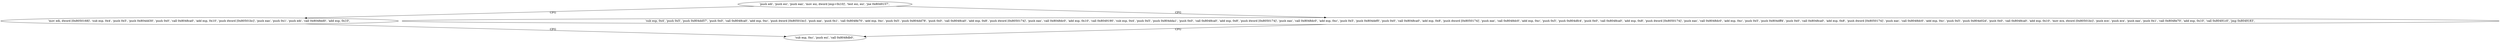 digraph "func" {
"134516816" [label = "'push edi', 'push esi', 'push eax', 'mov esi, dword [esp+0x10]', 'test esi, esi', 'jne 0x8049157', " ]
"134517079" [label = "'mov edi, dword [0x8050168]', 'sub esp, 0x4', 'push 0x5', 'push 0x804dd30', 'push 0x0', 'call 0x8048ca0', 'add esp, 0x10', 'push dword [0x80501bc]', 'push eax', 'push 0x1', 'push edi', 'call 0x8048ed0', 'add esp, 0x10', " ]
"134516831" [label = "'sub esp, 0x4', 'push 0x5', 'push 0x804dd57', 'push 0x0', 'call 0x8048ca0', 'add esp, 0xc', 'push dword [0x80501bc]', 'push eax', 'push 0x1', 'call 0x8048e70', 'add esp, 0xc', 'push 0x5', 'push 0x804dd78', 'push 0x0', 'call 0x8048ca0', 'add esp, 0x8', 'push dword [0x8050174]', 'push eax', 'call 0x8048dc0', 'add esp, 0x10', 'call 0x8049190', 'sub esp, 0x4', 'push 0x5', 'push 0x804dda1', 'push 0x0', 'call 0x8048ca0', 'add esp, 0x8', 'push dword [0x8050174]', 'push eax', 'call 0x8048dc0', 'add esp, 0xc', 'push 0x5', 'push 0x804def0', 'push 0x0', 'call 0x8048ca0', 'add esp, 0x8', 'push dword [0x8050174]', 'push eax', 'call 0x8048dc0', 'add esp, 0xc', 'push 0x5', 'push 0x804dfc4', 'push 0x0', 'call 0x8048ca0', 'add esp, 0x8', 'push dword [0x8050174]', 'push eax', 'call 0x8048dc0', 'add esp, 0xc', 'push 0x5', 'push 0x804dff4', 'push 0x0', 'call 0x8048ca0', 'add esp, 0x8', 'push dword [0x8050174]', 'push eax', 'call 0x8048dc0', 'add esp, 0xc', 'push 0x5', 'push 0x804e02d', 'push 0x0', 'call 0x8048ca0', 'add esp, 0x10', 'mov ecx, dword [0x80501bc]', 'push ecx', 'push ecx', 'push eax', 'push 0x1', 'call 0x8048e70', 'add esp, 0x10', 'call 0x80491c0', 'jmp 0x8049183', " ]
"134517123" [label = "'sub esp, 0xc', 'push esi', 'call 0x8048db0', " ]
"134516816" -> "134517079" [ label = "CFG" ]
"134516816" -> "134516831" [ label = "CFG" ]
"134517079" -> "134517123" [ label = "CFG" ]
"134516831" -> "134517123" [ label = "CFG" ]
}
